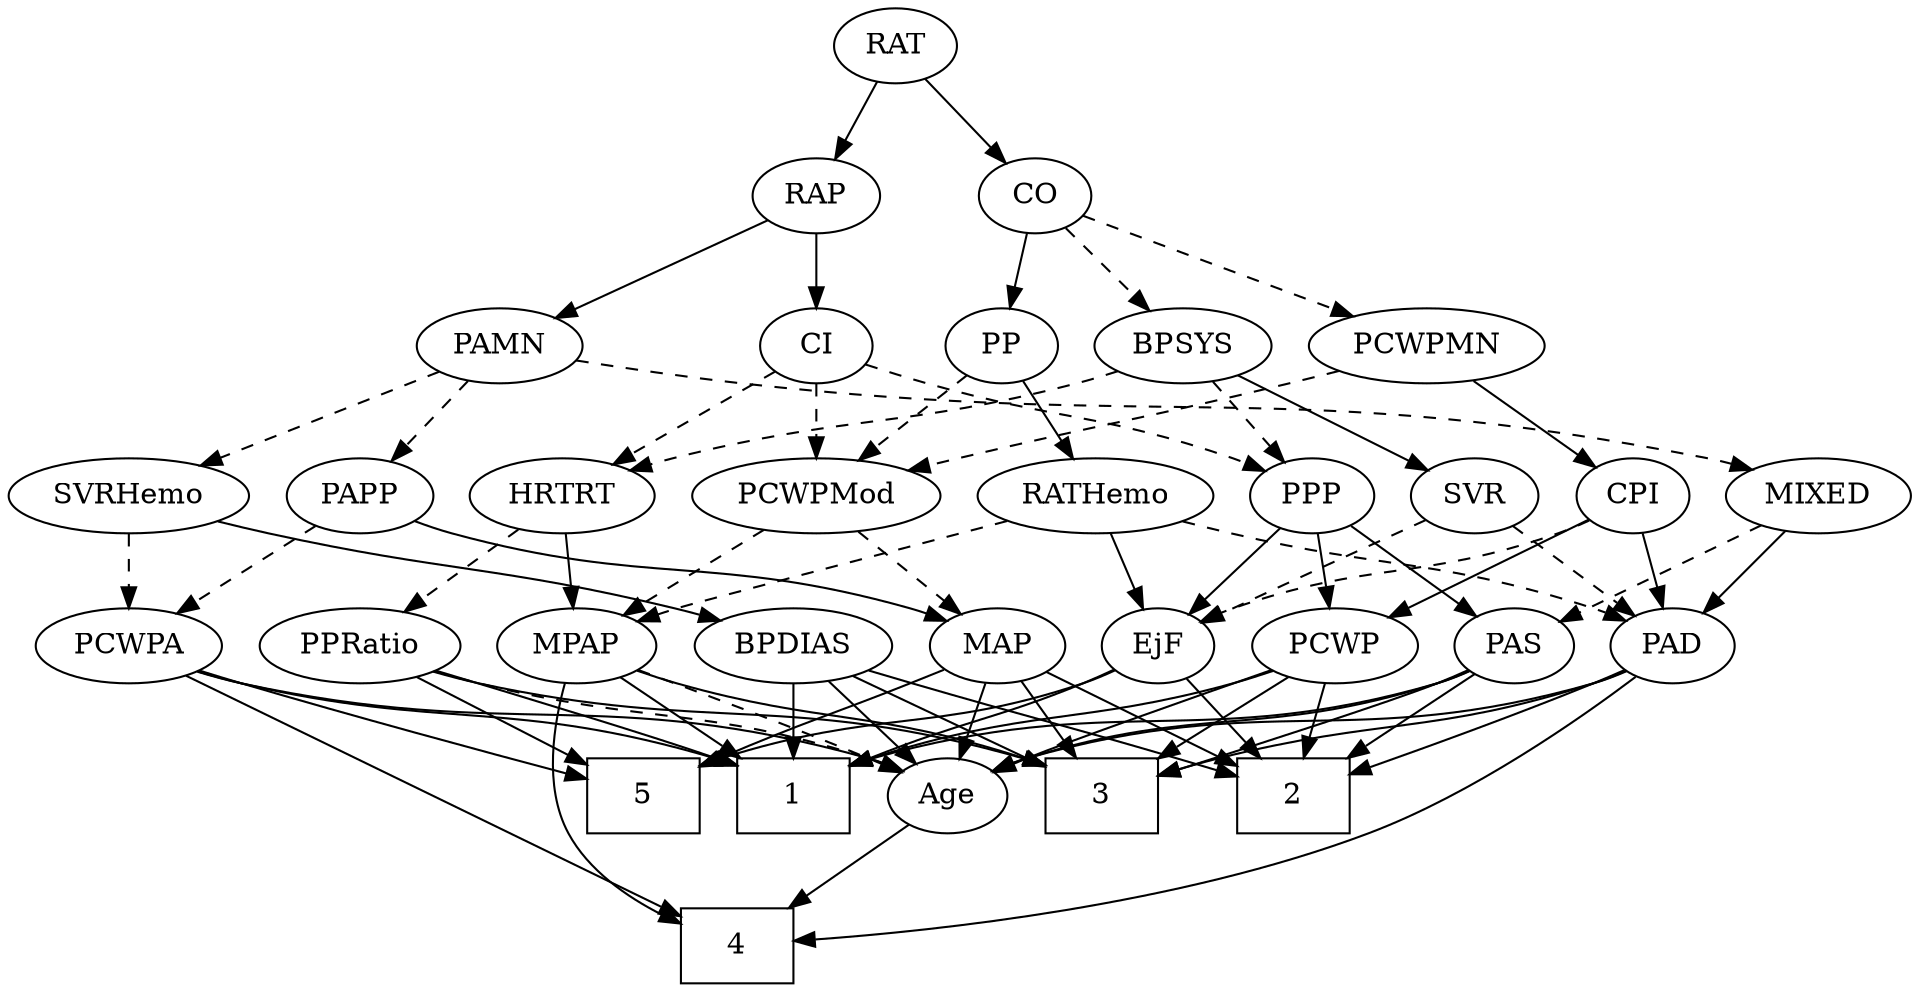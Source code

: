 strict digraph {
	graph [bb="0,0,833.34,468"];
	node [label="\N"];
	1	[height=0.5,
		pos="337.05,90",
		shape=box,
		width=0.75];
	2	[height=0.5,
		pos="568.05,90",
		shape=box,
		width=0.75];
	3	[height=0.5,
		pos="481.05,90",
		shape=box,
		width=0.75];
	4	[height=0.5,
		pos="309.05,18",
		shape=box,
		width=0.75];
	5	[height=0.5,
		pos="265.05,90",
		shape=box,
		width=0.75];
	Age	[height=0.5,
		pos="409.05,90",
		width=0.75];
	Age -> 4	[pos="e,333.53,36.139 391.17,76.485 377.49,66.908 358.24,53.435 341.82,41.939",
		style=solid];
	EjF	[height=0.5,
		pos="504.05,162",
		width=0.75];
	EjF -> 1	[pos="e,364.07,104.04 482.85,150.65 478.02,148.39 472.88,146.05 468.05,144 429.17,127.48 416.26,125.81 373.38,107.97",
		style=solid];
	EjF -> 2	[pos="e,552.47,108.04 517.62,146.15 525.75,137.26 536.28,125.74 545.62,115.53",
		style=solid];
	EjF -> 5	[pos="e,292.29,104.66 483.44,150.28 478.49,147.98 473.15,145.73 468.05,144 399.09,120.63 374.94,131.39 301.94,107.87",
		style=solid];
	RAP	[height=0.5,
		pos="349.05,378",
		width=0.77632];
	PAMN	[height=0.5,
		pos="209.05,306",
		width=1.011];
	RAP -> PAMN	[pos="e,233.71,319.33 327.48,366.22 304.93,354.94 269.25,337.1 242.93,323.94",
		style=solid];
	CI	[height=0.5,
		pos="349.05,306",
		width=0.75];
	RAP -> CI	[pos="e,349.05,324.1 349.05,359.7 349.05,351.98 349.05,342.71 349.05,334.11",
		style=solid];
	MIXED	[height=0.5,
		pos="793.05,234",
		width=1.1193];
	PAD	[height=0.5,
		pos="738.05,162",
		width=0.79437];
	MIXED -> PAD	[pos="e,750.35,178.67 780.29,216.76 773.25,207.8 764.38,196.51 756.58,186.59",
		style=solid];
	PAS	[height=0.5,
		pos="664.05,162",
		width=0.75];
	MIXED -> PAS	[pos="e,684.28,173.98 768.48,219.67 747.02,208.02 715.84,191.1 693.14,178.79",
		style=dashed];
	MPAP	[height=0.5,
		pos="242.05,162",
		width=0.97491];
	MPAP -> 1	[pos="e,313.82,108.11 261.27,146.83 273.96,137.48 290.88,125.01 305.52,114.23",
		style=solid];
	MPAP -> 3	[pos="e,453.79,104.63 268.82,149.94 274.46,147.81 280.41,145.72 286.05,144 352.38,123.79 374.64,130.92 444.13,107.91",
		style=solid];
	MPAP -> 4	[pos="e,281.85,28.948 233.81,144.2 225.89,125.48 216.78,94.837 229.05,72 238.34,54.7 256.03,42.095 272.42,33.529",
		style=solid];
	MPAP -> Age	[pos="e,387.82,101.27 269.33,150.48 295.96,140.1 337.54,123.55 373.05,108 374.85,107.21 376.7,106.38 378.56,105.54",
		style=dashed];
	BPSYS	[height=0.5,
		pos="525.05,306",
		width=1.0471];
	SVR	[height=0.5,
		pos="635.05,234",
		width=0.77632];
	BPSYS -> SVR	[pos="e,615.93,247.16 546.78,291.17 564.18,280.09 588.71,264.49 607.49,252.54",
		style=solid];
	PPP	[height=0.5,
		pos="562.05,234",
		width=0.75];
	BPSYS -> PPP	[pos="e,553.34,251.47 533.81,288.41 538.24,280.04 543.7,269.71 548.64,260.37",
		style=dashed];
	HRTRT	[height=0.5,
		pos="239.05,234",
		width=1.1013];
	BPSYS -> HRTRT	[pos="e,268.63,246.04 496.45,293.83 490.43,291.72 484.07,289.65 478.05,288 395.15,265.31 371.09,274.15 288.05,252 284.87,251.15 281.6,\
250.2 278.34,249.19",
		style=dashed];
	PAD -> 2	[pos="e,595.22,101.56 715.6,150.79 710.51,148.52 705.1,146.15 700.05,144 668.09,130.44 631.44,115.8 604.88,105.35",
		style=solid];
	PAD -> 3	[pos="e,508.14,100.65 716.25,150.31 711.02,148.01 705.4,145.75 700.05,144 627.46,120.28 605.71,128.1 532.05,108 527.39,106.73 522.54,105.28 \
517.76,103.78",
		style=solid];
	PAD -> 4	[pos="e,336.09,20.198 721.96,147.08 697.99,127.13 650.69,90.74 604.05,72 515.86,36.572 403.36,24.719 346.12,20.835",
		style=solid];
	PAD -> Age	[pos="e,429.56,101.99 716.34,150.04 711.11,147.75 705.46,145.56 700.05,144 590.06,112.32 554.7,140.81 445.05,108 443.11,107.42 441.14,\
106.75 439.18,106.02",
		style=solid];
	CO	[height=0.5,
		pos="463.05,378",
		width=0.75];
	CO -> BPSYS	[pos="e,511.05,322.8 476.19,362.15 484.35,352.94 495.01,340.91 504.29,330.43",
		style=dashed];
	PCWPMN	[height=0.5,
		pos="631.05,306",
		width=1.3902];
	CO -> PCWPMN	[pos="e,599.46,320.16 485.35,367.7 512,356.6 557.1,337.81 590.08,324.07",
		style=dashed];
	PP	[height=0.5,
		pos="442.05,306",
		width=0.75];
	CO -> PP	[pos="e,447.08,323.79 457.96,360.05 455.56,352.06 452.64,342.33 449.97,333.4",
		style=solid];
	PAS -> 1	[pos="e,364.23,104.87 643.53,150.01 638.57,147.73 633.21,145.55 628.05,144 521.5,112.12 484.78,139.18 374.1,107.77",
		style=solid];
	PAS -> 2	[pos="e,591.69,108.24 646.44,148.16 633.47,138.7 615.47,125.58 599.98,114.29",
		style=solid];
	PAS -> 3	[pos="e,508.16,99.913 642.88,150.59 638.04,148.33 632.9,146.01 628.05,144 591.02,128.62 547.75,113.34 517.79,103.16",
		style=solid];
	PAS -> Age	[pos="e,429.63,101.78 643.46,150.22 638.51,147.92 633.17,145.68 628.05,144 549.3,118.11 523.79,133.89 445.05,108 443.13,107.37 441.17,\
106.66 439.22,105.9",
		style=solid];
	PAMN -> MIXED	[pos="e,763.85,246.47 242.67,298.81 262.99,295.25 289.44,290.91 313.05,288 503.82,264.48 555.99,291.81 744.05,252 747.41,251.29 750.85,\
250.41 754.29,249.43",
		style=dashed];
	SVRHemo	[height=0.5,
		pos="50.046,234",
		width=1.3902];
	PAMN -> SVRHemo	[pos="e,80.417,248.37 182.79,293.44 157.51,282.31 118.94,265.33 89.876,252.54",
		style=dashed];
	PAPP	[height=0.5,
		pos="150.05,234",
		width=0.88464];
	PAMN -> PAPP	[pos="e,163.38,250.82 195.66,289.12 188.04,280.08 178.35,268.58 169.87,258.52",
		style=dashed];
	RATHemo	[height=0.5,
		pos="468.05,234",
		width=1.3721];
	RATHemo -> EjF	[pos="e,495.66,179.31 476.76,216.05 481.02,207.77 486.24,197.62 490.97,188.42",
		style=solid];
	RATHemo -> MPAP	[pos="e,268.9,173.8 430.92,222.1 423.98,220.07 416.79,217.97 410.05,216 354.95,199.93 340.42,198.36 286.05,180 283.51,179.15 280.91,178.23 \
278.3,177.29",
		style=dashed];
	RATHemo -> PAD	[pos="e,716.26,173.71 504.74,221.76 511.79,219.74 519.12,217.73 526.05,216 602.67,196.88 624.9,204.27 700.05,180 702.31,179.27 704.62,\
178.45 706.92,177.56",
		style=dashed];
	CPI	[height=0.5,
		pos="708.05,234",
		width=0.75];
	CPI -> EjF	[pos="e,525.1,173.7 686.99,222.3 682.15,220.06 676.97,217.82 672.05,216 615,194.94 597.09,201.06 540.05,180 538.2,179.32 536.31,178.58 \
534.43,177.8",
		style=dashed];
	CPI -> PAD	[pos="e,730.99,179.47 715.16,216.41 718.7,208.13 723.08,197.92 727.05,188.66",
		style=solid];
	PCWP	[height=0.5,
		pos="584.05,162",
		width=0.97491];
	CPI -> PCWP	[pos="e,606.87,175.88 688.12,221.75 668.63,210.75 638.62,193.81 615.83,180.94",
		style=solid];
	RAT	[height=0.5,
		pos="385.05,450",
		width=0.75827];
	RAT -> RAP	[pos="e,357.6,395.63 376.7,432.76 372.4,424.4 367.05,414.02 362.21,404.61",
		style=solid];
	RAT -> CO	[pos="e,447.55,392.91 400.83,434.83 412.11,424.71 427.47,410.93 440.1,399.59",
		style=solid];
	SVR -> EjF	[pos="e,524.71,174.04 614.29,221.91 592.54,210.29 558.18,191.93 533.6,178.79",
		style=dashed];
	SVR -> PAD	[pos="e,719.27,175.76 653.94,220.16 669.91,209.31 692.99,193.62 710.93,181.43",
		style=dashed];
	PCWPMod	[height=0.5,
		pos="349.05,234",
		width=1.4443];
	PCWPMod -> MPAP	[pos="e,263.04,176.74 325.83,217.81 309.92,207.4 288.68,193.51 271.56,182.31",
		style=dashed];
	MAP	[height=0.5,
		pos="428.05,162",
		width=0.84854];
	PCWPMod -> MAP	[pos="e,411.7,177.48 367.37,216.76 378.26,207.12 392.19,194.77 403.96,184.34",
		style=dashed];
	PCWPA	[height=0.5,
		pos="50.046,162",
		width=1.1555];
	PCWPA -> 1	[pos="e,309.83,104.76 80.766,149.75 87.089,147.66 93.742,145.63 100.05,144 184.83,122.13 212.64,134.66 300.03,107.85",
		style=solid];
	PCWPA -> 4	[pos="e,281.97,33.846 74.88,147.38 120.96,122.12 219.85,67.903 273.19,38.66",
		style=solid];
	PCWPA -> 5	[pos="e,237.85,99.581 81.759,150.13 87.823,148.07 94.126,145.96 100.05,144 143.93,129.49 194.55,113.31 228.03,102.69",
		style=solid];
	PCWPA -> Age	[pos="e,388.54,102.02 80.442,149.6 86.85,147.5 93.617,145.5 100.05,144 219.22,116.17 255.64,142.54 373.05,108 374.99,107.43 376.95,106.77 \
378.91,106.04",
		style=solid];
	PCWPMN -> CPI	[pos="e,692.73,248.93 648.52,289.12 659.33,279.28 673.34,266.55 685.05,255.9",
		style=solid];
	PCWPMN -> PCWPMod	[pos="e,387.69,246.1 593.69,293.86 586.52,291.83 579.07,289.79 572.05,288 500.57,269.78 481.6,269.91 410.05,252 405.97,250.98 401.74,249.88 \
397.51,248.76",
		style=dashed];
	SVRHemo -> PCWPA	[pos="e,50.046,180.1 50.046,215.7 50.046,207.98 50.046,198.71 50.046,190.11",
		style=dashed];
	BPDIAS	[height=0.5,
		pos="337.05,162",
		width=1.1735];
	SVRHemo -> BPDIAS	[pos="e,305.67,174.12 87.063,221.84 94.323,219.8 101.9,217.75 109.05,216 187.01,196.87 208.49,200.73 286.05,180 289.25,179.14 292.54,178.2 \
295.84,177.21",
		style=solid];
	BPDIAS -> 1	[pos="e,337.05,108.1 337.05,143.7 337.05,135.98 337.05,126.71 337.05,118.11",
		style=solid];
	BPDIAS -> 2	[pos="e,540.86,100.34 369.07,150.06 375.34,147.99 381.89,145.88 388.05,144 444.96,126.58 460.13,125.42 517.05,108 521.66,106.59 526.48,\
105.06 531.25,103.51",
		style=solid];
	BPDIAS -> 3	[pos="e,453.95,104.17 363.79,148 386.58,136.92 419.55,120.9 444.72,108.66",
		style=solid];
	BPDIAS -> Age	[pos="e,394.24,105.39 353.38,145.12 363.27,135.51 376,123.13 386.79,112.63",
		style=solid];
	MAP -> 2	[pos="e,540.81,104.62 450.54,149.75 472.43,138.81 506.06,121.99 531.74,109.15",
		style=solid];
	MAP -> 3	[pos="e,467.95,108.29 440.07,145.12 446.5,136.63 454.56,125.98 461.83,116.38",
		style=solid];
	MAP -> 5	[pos="e,292.11,103.95 403.95,150.71 398.71,148.49 393.19,146.16 388.05,144 352.17,128.95 340.88,125.41 301.54,108.12",
		style=solid];
	MAP -> Age	[pos="e,413.6,107.79 423.45,144.05 421.3,136.14 418.69,126.54 416.29,117.69",
		style=solid];
	PP -> RATHemo	[pos="e,461.75,251.96 448.21,288.41 451.21,280.34 454.89,270.43 458.26,261.35",
		style=solid];
	PP -> PCWPMod	[pos="e,369.71,250.55 424.55,291.83 411.41,281.94 393.12,268.18 377.84,256.67",
		style=dashed];
	PPP -> EjF	[pos="e,516.61,178.16 549.46,217.81 541.78,208.55 531.82,196.52 523.18,186.09",
		style=solid];
	PPP -> PAS	[pos="e,645.97,175.41 580.28,220.49 596.24,209.54 619.61,193.49 637.62,181.14",
		style=solid];
	PPP -> PCWP	[pos="e,578.62,180.28 567.37,216.05 569.82,208.26 572.79,198.82 575.54,190.08",
		style=solid];
	PPRatio	[height=0.5,
		pos="149.05,162",
		width=1.1013];
	PPRatio -> 1	[pos="e,309.66,104.3 179.79,150.33 216.71,137.5 276.06,116.87 300.32,107.89",
		style=solid];
	PPRatio -> 3	[pos="e,453.86,104.86 178.31,149.84 184.75,147.67 191.57,145.58 198.05,144 302.66,118.47 336.84,138.77 443.96,107.81",
		style=solid];
	PPRatio -> 5	[pos="e,237.69,107.51 171.96,147.17 188.19,137.38 210.29,124.04 228.88,112.82",
		style=solid];
	PPRatio -> Age	[pos="e,388.45,101.75 178.91,149.94 185.18,147.82 191.79,145.72 198.05,144 274.61,122.94 297.72,133.13 373.05,108 374.96,107.36 376.91,\
106.64 378.86,105.88",
		style=dashed];
	PCWP -> 1	[pos="e,364.29,104.66 557.75,150.07 551.98,147.89 545.85,145.74 540.05,144 470.28,123.14 446.87,131.59 373.93,107.88",
		style=solid];
	PCWP -> 2	[pos="e,571.99,108.28 580.17,144.05 578.39,136.26 576.23,126.82 574.24,118.08",
		style=solid];
	PCWP -> 3	[pos="e,506.09,108.02 563.7,147.17 549.75,137.69 530.91,124.89 514.75,113.9",
		style=solid];
	PCWP -> Age	[pos="e,430.24,101.35 556.59,150.36 551.12,148.25 545.4,146.05 540.05,144 497.88,127.86 486.6,125.65 445.05,108 443.23,107.23 441.38,106.42 \
439.51,105.59",
		style=solid];
	CI -> PCWPMod	[pos="e,349.05,252.1 349.05,287.7 349.05,279.98 349.05,270.71 349.05,262.11",
		style=dashed];
	CI -> PPP	[pos="e,540.96,245.61 373.35,297.75 421.43,283.4 524.21,252.7 526.05,252 527.88,251.29 529.76,250.54 531.64,249.74",
		style=dashed];
	CI -> HRTRT	[pos="e,261.4,249.22 329.89,292.81 313.34,282.28 289.12,266.87 269.86,254.61",
		style=dashed];
	PAPP -> PCWPA	[pos="e,70.994,177.66 130.76,219.5 116.17,209.29 95.871,195.08 79.281,183.46",
		style=dashed];
	PAPP -> MAP	[pos="e,404.68,173.96 173.84,221.87 179.1,219.7 184.7,217.6 190.05,216 275.73,190.35 302.36,205.65 388.05,180 390.45,179.28 392.9,178.46 \
395.35,177.58",
		style=solid];
	HRTRT -> MPAP	[pos="e,241.31,180.1 239.79,215.7 240.12,207.98 240.52,198.71 240.88,190.11",
		style=solid];
	HRTRT -> PPRatio	[pos="e,168.1,177.82 219.96,218.15 207.19,208.22 190.2,195.01 176.05,184.01",
		style=dashed];
}
